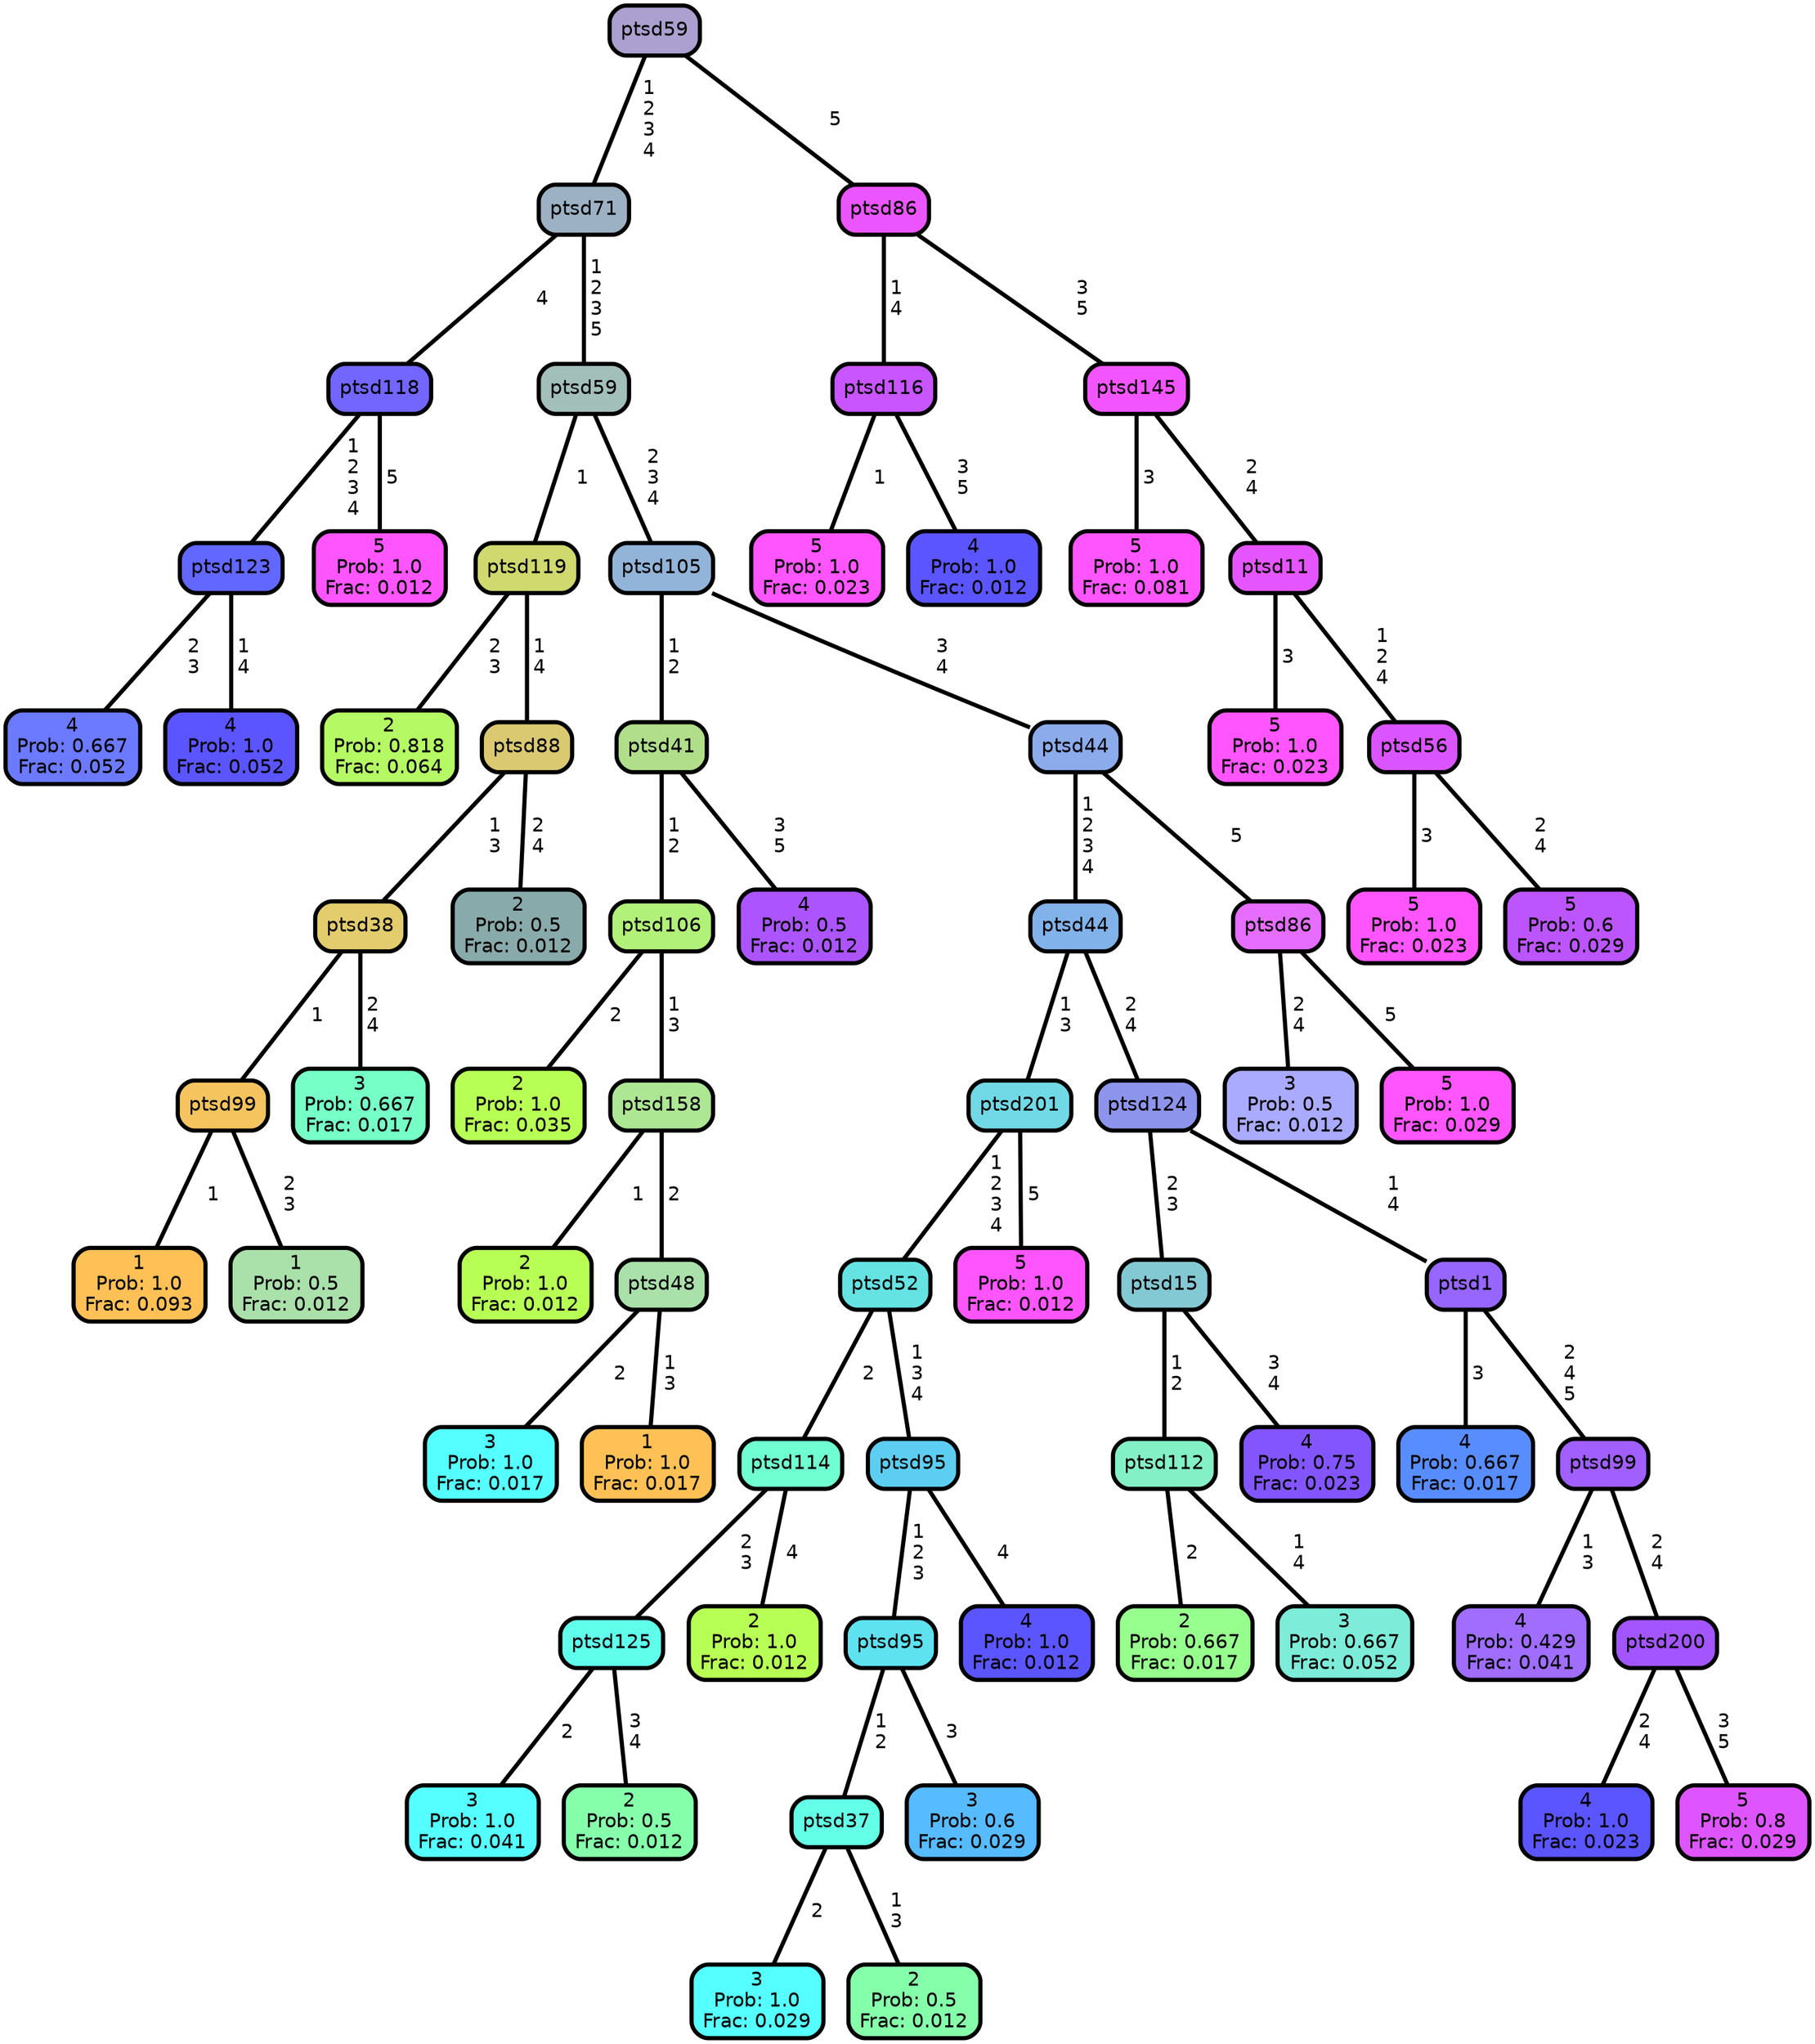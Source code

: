 graph Tree {
node [shape=box, style="filled, rounded",color="black",penwidth="3",fontcolor="black",                 fontname=helvetica] ;
graph [ranksep="0 equally", splines=straight,                 bgcolor=transparent, dpi=200] ;
edge [fontname=helvetica, color=black] ;
0 [label="4
Prob: 0.667
Frac: 0.052", fillcolor="#6b7aff"] ;
1 [label="ptsd123", fillcolor="#6267ff"] ;
2 [label="4
Prob: 1.0
Frac: 0.052", fillcolor="#5a55ff"] ;
3 [label="ptsd118", fillcolor="#7266ff"] ;
4 [label="5
Prob: 1.0
Frac: 0.012", fillcolor="#ff55ff"] ;
5 [label="ptsd71", fillcolor="#9cb2c4"] ;
6 [label="2
Prob: 0.818
Frac: 0.064", fillcolor="#b5f964"] ;
7 [label="ptsd119", fillcolor="#cfd96e"] ;
8 [label="1
Prob: 1.0
Frac: 0.093", fillcolor="#ffc155"] ;
9 [label="ptsd99", fillcolor="#f5c45e"] ;
10 [label="1
Prob: 0.5
Frac: 0.012", fillcolor="#aae0aa"] ;
11 [label="ptsd38", fillcolor="#e3cc6d"] ;
12 [label="3
Prob: 0.667
Frac: 0.017", fillcolor="#76ffc6"] ;
13 [label="ptsd88", fillcolor="#dbc972"] ;
14 [label="2
Prob: 0.5
Frac: 0.012", fillcolor="#89aaaa"] ;
15 [label="ptsd59", fillcolor="#a3bfba"] ;
16 [label="2
Prob: 1.0
Frac: 0.035", fillcolor="#b8ff55"] ;
17 [label="ptsd106", fillcolor="#b2f179"] ;
18 [label="2
Prob: 1.0
Frac: 0.012", fillcolor="#b8ff55"] ;
19 [label="ptsd158", fillcolor="#ade794"] ;
20 [label="3
Prob: 1.0
Frac: 0.017", fillcolor="#55ffff"] ;
21 [label="ptsd48", fillcolor="#aae0aa"] ;
22 [label="1
Prob: 1.0
Frac: 0.017", fillcolor="#ffc155"] ;
23 [label="ptsd41", fillcolor="#b1de8a"] ;
24 [label="4
Prob: 0.5
Frac: 0.012", fillcolor="#ac55ff"] ;
25 [label="ptsd105", fillcolor="#92b4d9"] ;
26 [label="3
Prob: 1.0
Frac: 0.041", fillcolor="#55ffff"] ;
27 [label="ptsd125", fillcolor="#60ffec"] ;
28 [label="2
Prob: 0.5
Frac: 0.012", fillcolor="#86ffaa"] ;
29 [label="ptsd114", fillcolor="#70ffd0"] ;
30 [label="2
Prob: 1.0
Frac: 0.012", fillcolor="#b8ff55"] ;
31 [label="ptsd52", fillcolor="#65e3e3"] ;
32 [label="3
Prob: 1.0
Frac: 0.029", fillcolor="#55ffff"] ;
33 [label="ptsd37", fillcolor="#63ffe6"] ;
34 [label="2
Prob: 0.5
Frac: 0.012", fillcolor="#86ffaa"] ;
35 [label="ptsd95", fillcolor="#5ee2f0"] ;
36 [label="3
Prob: 0.6
Frac: 0.029", fillcolor="#57bbff"] ;
37 [label="ptsd95", fillcolor="#5dcef2"] ;
38 [label="4
Prob: 1.0
Frac: 0.012", fillcolor="#5a55ff"] ;
39 [label="ptsd201", fillcolor="#71d9e5"] ;
40 [label="5
Prob: 1.0
Frac: 0.012", fillcolor="#ff55ff"] ;
41 [label="ptsd44", fillcolor="#81b2e9"] ;
42 [label="2
Prob: 0.667
Frac: 0.017", fillcolor="#97ff8d"] ;
43 [label="ptsd112", fillcolor="#84f0c6"] ;
44 [label="3
Prob: 0.667
Frac: 0.052", fillcolor="#7decd9"] ;
45 [label="ptsd15", fillcolor="#83c9d4"] ;
46 [label="4
Prob: 0.75
Frac: 0.023", fillcolor="#8355ff"] ;
47 [label="ptsd124", fillcolor="#8d94eb"] ;
48 [label="4
Prob: 0.667
Frac: 0.017", fillcolor="#588dff"] ;
49 [label="ptsd1", fillcolor="#9666ff"] ;
50 [label="4
Prob: 0.429
Frac: 0.041", fillcolor="#a06dff"] ;
51 [label="ptsd99", fillcolor="#a15fff"] ;
52 [label="4
Prob: 1.0
Frac: 0.023", fillcolor="#5a55ff"] ;
53 [label="ptsd200", fillcolor="#a355ff"] ;
54 [label="5
Prob: 0.8
Frac: 0.029", fillcolor="#de55ff"] ;
55 [label="ptsd44", fillcolor="#8babeb"] ;
56 [label="3
Prob: 0.5
Frac: 0.012", fillcolor="#aaaaff"] ;
57 [label="ptsd86", fillcolor="#e66dff"] ;
58 [label="5
Prob: 1.0
Frac: 0.029", fillcolor="#ff55ff"] ;
59 [label="ptsd59", fillcolor="#aba0cf"] ;
60 [label="5
Prob: 1.0
Frac: 0.023", fillcolor="#ff55ff"] ;
61 [label="ptsd116", fillcolor="#c855ff"] ;
62 [label="4
Prob: 1.0
Frac: 0.012", fillcolor="#5a55ff"] ;
63 [label="ptsd86", fillcolor="#eb55ff"] ;
64 [label="5
Prob: 1.0
Frac: 0.081", fillcolor="#ff55ff"] ;
65 [label="ptsd145", fillcolor="#f255ff"] ;
66 [label="5
Prob: 1.0
Frac: 0.023", fillcolor="#ff55ff"] ;
67 [label="ptsd11", fillcolor="#e555ff"] ;
68 [label="5
Prob: 1.0
Frac: 0.023", fillcolor="#ff55ff"] ;
69 [label="ptsd56", fillcolor="#da55ff"] ;
70 [label="5
Prob: 0.6
Frac: 0.029", fillcolor="#bd55ff"] ;
1 -- 0 [label=" 2\n 3",penwidth=3] ;
1 -- 2 [label=" 1\n 4",penwidth=3] ;
3 -- 1 [label=" 1\n 2\n 3\n 4",penwidth=3] ;
3 -- 4 [label=" 5",penwidth=3] ;
5 -- 3 [label=" 4",penwidth=3] ;
5 -- 15 [label=" 1\n 2\n 3\n 5",penwidth=3] ;
7 -- 6 [label=" 2\n 3",penwidth=3] ;
7 -- 13 [label=" 1\n 4",penwidth=3] ;
9 -- 8 [label=" 1",penwidth=3] ;
9 -- 10 [label=" 2\n 3",penwidth=3] ;
11 -- 9 [label=" 1",penwidth=3] ;
11 -- 12 [label=" 2\n 4",penwidth=3] ;
13 -- 11 [label=" 1\n 3",penwidth=3] ;
13 -- 14 [label=" 2\n 4",penwidth=3] ;
15 -- 7 [label=" 1",penwidth=3] ;
15 -- 25 [label=" 2\n 3\n 4",penwidth=3] ;
17 -- 16 [label=" 2",penwidth=3] ;
17 -- 19 [label=" 1\n 3",penwidth=3] ;
19 -- 18 [label=" 1",penwidth=3] ;
19 -- 21 [label=" 2",penwidth=3] ;
21 -- 20 [label=" 2",penwidth=3] ;
21 -- 22 [label=" 1\n 3",penwidth=3] ;
23 -- 17 [label=" 1\n 2",penwidth=3] ;
23 -- 24 [label=" 3\n 5",penwidth=3] ;
25 -- 23 [label=" 1\n 2",penwidth=3] ;
25 -- 55 [label=" 3\n 4",penwidth=3] ;
27 -- 26 [label=" 2",penwidth=3] ;
27 -- 28 [label=" 3\n 4",penwidth=3] ;
29 -- 27 [label=" 2\n 3",penwidth=3] ;
29 -- 30 [label=" 4",penwidth=3] ;
31 -- 29 [label=" 2",penwidth=3] ;
31 -- 37 [label=" 1\n 3\n 4",penwidth=3] ;
33 -- 32 [label=" 2",penwidth=3] ;
33 -- 34 [label=" 1\n 3",penwidth=3] ;
35 -- 33 [label=" 1\n 2",penwidth=3] ;
35 -- 36 [label=" 3",penwidth=3] ;
37 -- 35 [label=" 1\n 2\n 3",penwidth=3] ;
37 -- 38 [label=" 4",penwidth=3] ;
39 -- 31 [label=" 1\n 2\n 3\n 4",penwidth=3] ;
39 -- 40 [label=" 5",penwidth=3] ;
41 -- 39 [label=" 1\n 3",penwidth=3] ;
41 -- 47 [label=" 2\n 4",penwidth=3] ;
43 -- 42 [label=" 2",penwidth=3] ;
43 -- 44 [label=" 1\n 4",penwidth=3] ;
45 -- 43 [label=" 1\n 2",penwidth=3] ;
45 -- 46 [label=" 3\n 4",penwidth=3] ;
47 -- 45 [label=" 2\n 3",penwidth=3] ;
47 -- 49 [label=" 1\n 4",penwidth=3] ;
49 -- 48 [label=" 3",penwidth=3] ;
49 -- 51 [label=" 2\n 4\n 5",penwidth=3] ;
51 -- 50 [label=" 1\n 3",penwidth=3] ;
51 -- 53 [label=" 2\n 4",penwidth=3] ;
53 -- 52 [label=" 2\n 4",penwidth=3] ;
53 -- 54 [label=" 3\n 5",penwidth=3] ;
55 -- 41 [label=" 1\n 2\n 3\n 4",penwidth=3] ;
55 -- 57 [label=" 5",penwidth=3] ;
57 -- 56 [label=" 2\n 4",penwidth=3] ;
57 -- 58 [label=" 5",penwidth=3] ;
59 -- 5 [label=" 1\n 2\n 3\n 4",penwidth=3] ;
59 -- 63 [label=" 5",penwidth=3] ;
61 -- 60 [label=" 1",penwidth=3] ;
61 -- 62 [label=" 3\n 5",penwidth=3] ;
63 -- 61 [label=" 1\n 4",penwidth=3] ;
63 -- 65 [label=" 3\n 5",penwidth=3] ;
65 -- 64 [label=" 3",penwidth=3] ;
65 -- 67 [label=" 2\n 4",penwidth=3] ;
67 -- 66 [label=" 3",penwidth=3] ;
67 -- 69 [label=" 1\n 2\n 4",penwidth=3] ;
69 -- 68 [label=" 3",penwidth=3] ;
69 -- 70 [label=" 2\n 4",penwidth=3] ;
{rank = same;}}